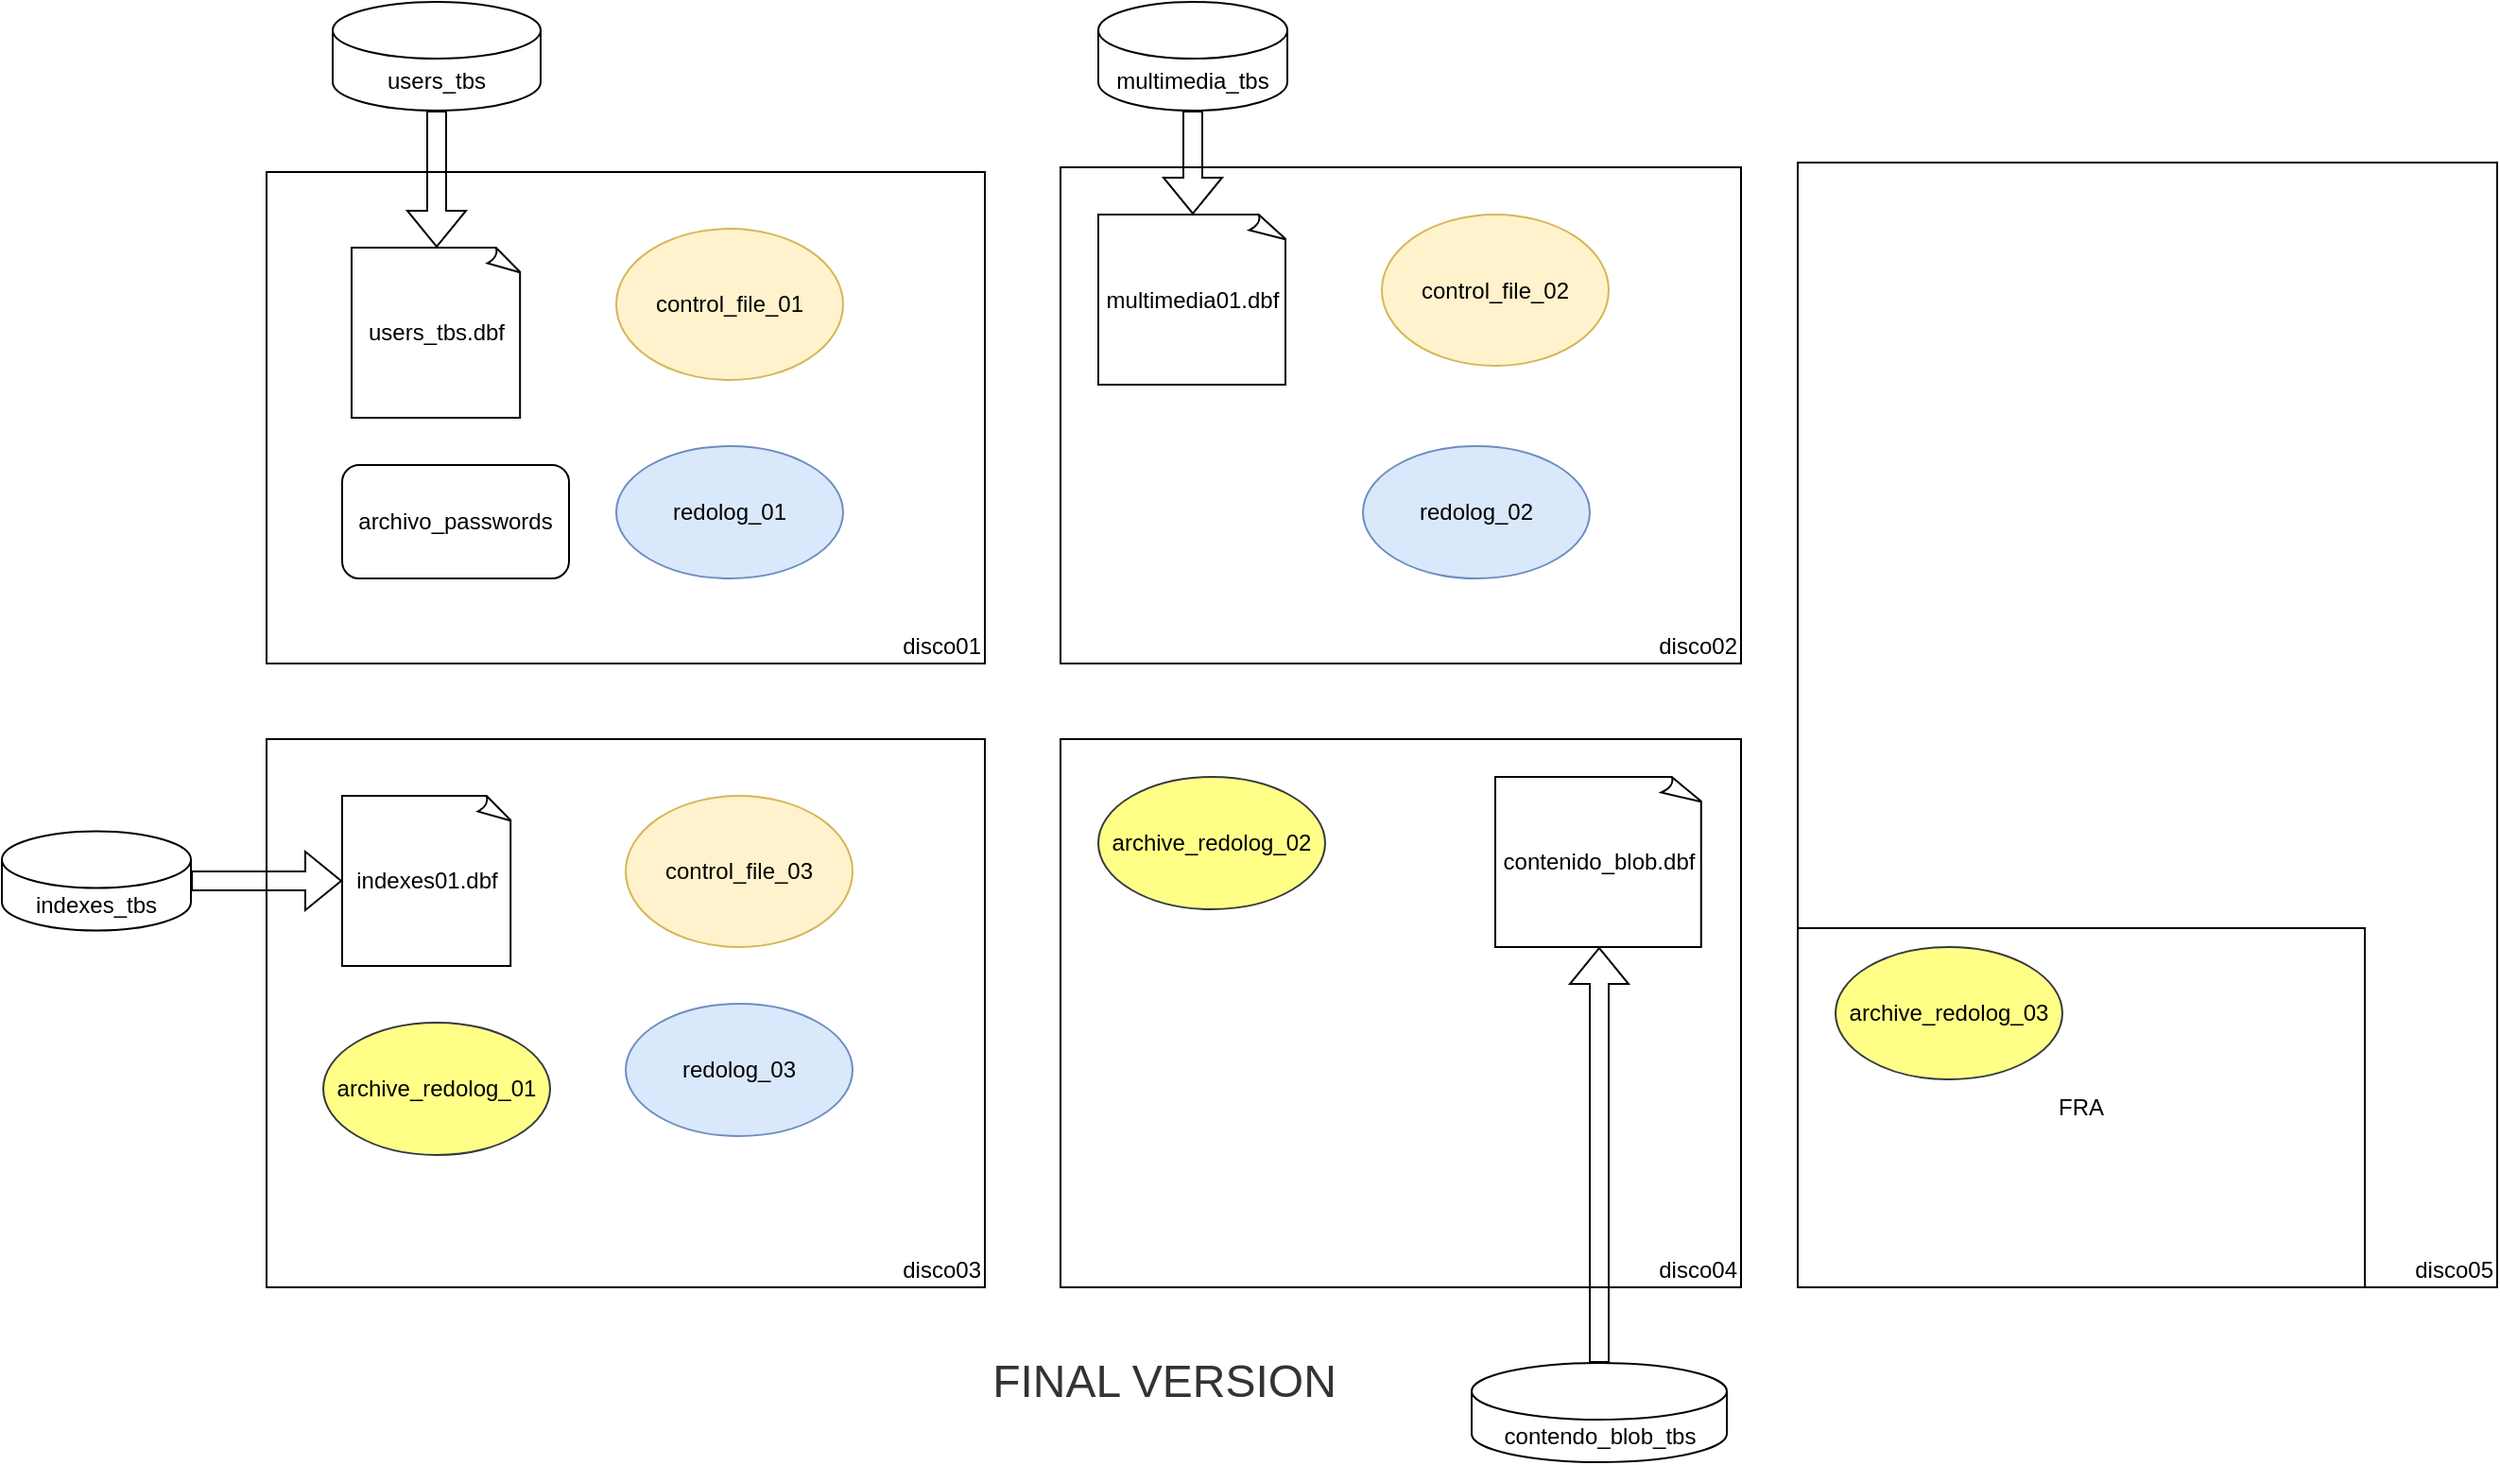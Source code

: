 <mxfile version="13.9.9" type="device" pages="3"><diagram id="PxIQEIhMFW6JZ4jFOx5J" name="version01"><mxGraphModel dx="1557" dy="940" grid="1" gridSize="10" guides="1" tooltips="1" connect="1" arrows="1" fold="1" page="1" pageScale="1" pageWidth="1100" pageHeight="850" math="0" shadow="0"><root><mxCell id="0"/><mxCell id="1" parent="0"/><mxCell id="UNYCbxPpqCHhzK2hQXHs-24" value="disco05" style="rounded=0;whiteSpace=wrap;html=1;align=right;verticalAlign=bottom;fillColor=none;" parent="1" vertex="1"><mxGeometry x="1000" y="165" width="370" height="595" as="geometry"/></mxCell><mxCell id="UNYCbxPpqCHhzK2hQXHs-36" value="FRA" style="rounded=0;whiteSpace=wrap;html=1;fillColor=none;align=center;" parent="1" vertex="1"><mxGeometry x="1000" y="570" width="300" height="190" as="geometry"/></mxCell><mxCell id="UNYCbxPpqCHhzK2hQXHs-18" value="disco02" style="rounded=0;whiteSpace=wrap;html=1;align=right;verticalAlign=bottom;fillColor=none;" parent="1" vertex="1"><mxGeometry x="610" y="167.5" width="360" height="262.5" as="geometry"/></mxCell><mxCell id="UNYCbxPpqCHhzK2hQXHs-19" value="disco03" style="rounded=0;whiteSpace=wrap;html=1;align=right;verticalAlign=bottom;fillColor=none;" parent="1" vertex="1"><mxGeometry x="190" y="470" width="380" height="290" as="geometry"/></mxCell><mxCell id="UNYCbxPpqCHhzK2hQXHs-17" value="disco01" style="rounded=0;whiteSpace=wrap;html=1;align=right;verticalAlign=bottom;fillColor=none;" parent="1" vertex="1"><mxGeometry x="190" y="170" width="380" height="260" as="geometry"/></mxCell><mxCell id="UNYCbxPpqCHhzK2hQXHs-39" style="edgeStyle=orthogonalEdgeStyle;shape=flexArrow;rounded=0;orthogonalLoop=1;jettySize=auto;html=1;endArrow=block;endFill=1;strokeWidth=1;" parent="1" source="UNYCbxPpqCHhzK2hQXHs-6" target="UNYCbxPpqCHhzK2hQXHs-8" edge="1"><mxGeometry relative="1" as="geometry"/></mxCell><mxCell id="UNYCbxPpqCHhzK2hQXHs-6" value="multimedia_tbs" style="shape=cylinder3;whiteSpace=wrap;html=1;boundedLbl=1;backgroundOutline=1;size=15;" parent="1" vertex="1"><mxGeometry x="630" y="80" width="100" height="57.5" as="geometry"/></mxCell><mxCell id="UNYCbxPpqCHhzK2hQXHs-8" value="multimedia01.dbf" style="whiteSpace=wrap;html=1;shape=mxgraph.basic.document" parent="1" vertex="1"><mxGeometry x="630" y="192.5" width="100" height="90" as="geometry"/></mxCell><mxCell id="UNYCbxPpqCHhzK2hQXHs-38" style="edgeStyle=orthogonalEdgeStyle;shape=flexArrow;rounded=0;orthogonalLoop=1;jettySize=auto;html=1;exitX=0.5;exitY=1;exitDx=0;exitDy=0;exitPerimeter=0;endArrow=block;endFill=1;strokeWidth=1;" parent="1" source="UNYCbxPpqCHhzK2hQXHs-10" target="UNYCbxPpqCHhzK2hQXHs-12" edge="1"><mxGeometry relative="1" as="geometry"/></mxCell><mxCell id="UNYCbxPpqCHhzK2hQXHs-10" value="users_tbs" style="shape=cylinder3;whiteSpace=wrap;html=1;boundedLbl=1;backgroundOutline=1;size=15;" parent="1" vertex="1"><mxGeometry x="225" y="80" width="110" height="57.5" as="geometry"/></mxCell><mxCell id="UNYCbxPpqCHhzK2hQXHs-12" value="users_tbs.dbf" style="whiteSpace=wrap;html=1;shape=mxgraph.basic.document" parent="1" vertex="1"><mxGeometry x="235" y="210" width="90" height="90" as="geometry"/></mxCell><mxCell id="UNYCbxPpqCHhzK2hQXHs-37" style="edgeStyle=orthogonalEdgeStyle;shape=flexArrow;rounded=0;orthogonalLoop=1;jettySize=auto;html=1;exitX=1;exitY=0.5;exitDx=0;exitDy=0;exitPerimeter=0;endArrow=block;endFill=1;strokeWidth=1;" parent="1" source="UNYCbxPpqCHhzK2hQXHs-13" target="UNYCbxPpqCHhzK2hQXHs-15" edge="1"><mxGeometry relative="1" as="geometry"/></mxCell><mxCell id="UNYCbxPpqCHhzK2hQXHs-13" value="indexes_tbs" style="shape=cylinder3;whiteSpace=wrap;html=1;boundedLbl=1;backgroundOutline=1;size=15;" parent="1" vertex="1"><mxGeometry x="50" y="518.75" width="100" height="52.5" as="geometry"/></mxCell><mxCell id="UNYCbxPpqCHhzK2hQXHs-15" value="indexes01.dbf" style="whiteSpace=wrap;html=1;shape=mxgraph.basic.document" parent="1" vertex="1"><mxGeometry x="230" y="500" width="90" height="90" as="geometry"/></mxCell><mxCell id="UNYCbxPpqCHhzK2hQXHs-23" value="disco04" style="rounded=0;whiteSpace=wrap;html=1;align=right;verticalAlign=bottom;fillColor=none;" parent="1" vertex="1"><mxGeometry x="610" y="470" width="360" height="290" as="geometry"/></mxCell><mxCell id="UNYCbxPpqCHhzK2hQXHs-25" value="control_file_01" style="ellipse;whiteSpace=wrap;html=1;fillColor=#fff2cc;align=center;strokeColor=#d6b656;" parent="1" vertex="1"><mxGeometry x="375" y="200" width="120" height="80" as="geometry"/></mxCell><mxCell id="UNYCbxPpqCHhzK2hQXHs-27" value="control_file_02" style="ellipse;whiteSpace=wrap;html=1;fillColor=#fff2cc;align=center;strokeColor=#d6b656;" parent="1" vertex="1"><mxGeometry x="780" y="192.5" width="120" height="80" as="geometry"/></mxCell><mxCell id="UNYCbxPpqCHhzK2hQXHs-28" value="control_file_03" style="ellipse;whiteSpace=wrap;html=1;fillColor=#fff2cc;align=center;strokeColor=#d6b656;" parent="1" vertex="1"><mxGeometry x="380" y="500" width="120" height="80" as="geometry"/></mxCell><mxCell id="UNYCbxPpqCHhzK2hQXHs-29" value="redolog_01" style="ellipse;whiteSpace=wrap;html=1;fillColor=#dae8fc;align=center;strokeColor=#6c8ebf;" parent="1" vertex="1"><mxGeometry x="375" y="315" width="120" height="70" as="geometry"/></mxCell><mxCell id="UNYCbxPpqCHhzK2hQXHs-30" value="redolog_02" style="ellipse;whiteSpace=wrap;html=1;fillColor=#dae8fc;align=center;strokeColor=#6c8ebf;" parent="1" vertex="1"><mxGeometry x="770" y="315" width="120" height="70" as="geometry"/></mxCell><mxCell id="UNYCbxPpqCHhzK2hQXHs-31" value="redolog_03" style="ellipse;whiteSpace=wrap;html=1;fillColor=#dae8fc;align=center;strokeColor=#6c8ebf;" parent="1" vertex="1"><mxGeometry x="380" y="610" width="120" height="70" as="geometry"/></mxCell><mxCell id="UNYCbxPpqCHhzK2hQXHs-32" value="archive_redolog_01" style="ellipse;whiteSpace=wrap;html=1;fillColor=#ffff88;align=center;strokeColor=#36393d;" parent="1" vertex="1"><mxGeometry x="220" y="620" width="120" height="70" as="geometry"/></mxCell><mxCell id="UNYCbxPpqCHhzK2hQXHs-33" value="archive_redolog_02" style="ellipse;whiteSpace=wrap;html=1;fillColor=#ffff88;align=center;strokeColor=#36393d;" parent="1" vertex="1"><mxGeometry x="630" y="490" width="120" height="70" as="geometry"/></mxCell><mxCell id="UNYCbxPpqCHhzK2hQXHs-34" value="archive_redolog_03" style="ellipse;whiteSpace=wrap;html=1;fillColor=#ffff88;align=center;strokeColor=#36393d;" parent="1" vertex="1"><mxGeometry x="1020" y="580" width="120" height="70" as="geometry"/></mxCell><mxCell id="UNYCbxPpqCHhzK2hQXHs-35" value="archivo_passwords" style="rounded=1;whiteSpace=wrap;html=1;fillColor=none;align=center;" parent="1" vertex="1"><mxGeometry x="230" y="325" width="120" height="60" as="geometry"/></mxCell><mxCell id="PRH6FIqDkn9cOXTm5ssI-1" value="FINAL VERSION" style="text;html=1;align=center;verticalAlign=middle;whiteSpace=wrap;rounded=0;fontColor=#333333;fontSize=24;" parent="1" vertex="1"><mxGeometry x="530" y="800" width="270" height="20" as="geometry"/></mxCell><mxCell id="nofCAEElUfJTqW6zMDZh-1" value="contenido_blob.dbf" style="whiteSpace=wrap;html=1;shape=mxgraph.basic.document" vertex="1" parent="1"><mxGeometry x="840" y="490" width="110" height="90" as="geometry"/></mxCell><mxCell id="nofCAEElUfJTqW6zMDZh-3" style="edgeStyle=orthogonalEdgeStyle;rounded=0;orthogonalLoop=1;jettySize=auto;html=1;entryX=0.5;entryY=1;entryDx=0;entryDy=0;entryPerimeter=0;endArrow=block;endFill=1;shape=flexArrow;" edge="1" parent="1" source="nofCAEElUfJTqW6zMDZh-2" target="nofCAEElUfJTqW6zMDZh-1"><mxGeometry relative="1" as="geometry"/></mxCell><mxCell id="nofCAEElUfJTqW6zMDZh-2" value="contendo_blob_tbs" style="shape=cylinder3;whiteSpace=wrap;html=1;boundedLbl=1;backgroundOutline=1;size=15;" vertex="1" parent="1"><mxGeometry x="827.5" y="800" width="135" height="52.5" as="geometry"/></mxCell></root></mxGraphModel></diagram><diagram name="version02" id="WxLSowdbg1oGGftuaa3s"><mxGraphModel dx="1817" dy="1097" grid="1" gridSize="10" guides="1" tooltips="1" connect="1" arrows="1" fold="1" page="1" pageScale="1" pageWidth="1100" pageHeight="850" math="0" shadow="0"><root><mxCell id="89qX1tSOn9JHI3plEcgu-0"/><mxCell id="89qX1tSOn9JHI3plEcgu-1" parent="89qX1tSOn9JHI3plEcgu-0"/><mxCell id="89qX1tSOn9JHI3plEcgu-2" value="disco05" style="rounded=0;whiteSpace=wrap;html=1;align=right;verticalAlign=bottom;fillColor=none;" parent="89qX1tSOn9JHI3plEcgu-1" vertex="1"><mxGeometry x="1030" y="470" width="360" height="290" as="geometry"/></mxCell><mxCell id="89qX1tSOn9JHI3plEcgu-3" value="FRA" style="rounded=0;whiteSpace=wrap;html=1;fillColor=none;align=center;" parent="89qX1tSOn9JHI3plEcgu-1" vertex="1"><mxGeometry x="1030" y="570" width="300" height="190" as="geometry"/></mxCell><mxCell id="89qX1tSOn9JHI3plEcgu-4" value="disco02" style="rounded=0;whiteSpace=wrap;html=1;align=right;verticalAlign=bottom;fillColor=none;" parent="89qX1tSOn9JHI3plEcgu-1" vertex="1"><mxGeometry x="1030" y="177.5" width="360" height="262.5" as="geometry"/></mxCell><mxCell id="89qX1tSOn9JHI3plEcgu-5" value="disco03" style="rounded=0;whiteSpace=wrap;html=1;align=right;verticalAlign=bottom;fillColor=none;" parent="89qX1tSOn9JHI3plEcgu-1" vertex="1"><mxGeometry x="190" y="470" width="380" height="290" as="geometry"/></mxCell><mxCell id="89qX1tSOn9JHI3plEcgu-6" value="disco01" style="rounded=0;whiteSpace=wrap;html=1;align=right;verticalAlign=bottom;fillColor=none;" parent="89qX1tSOn9JHI3plEcgu-1" vertex="1"><mxGeometry x="610" y="180" width="380" height="260" as="geometry"/></mxCell><mxCell id="89qX1tSOn9JHI3plEcgu-7" style="edgeStyle=orthogonalEdgeStyle;shape=flexArrow;rounded=0;orthogonalLoop=1;jettySize=auto;html=1;endArrow=block;endFill=1;strokeWidth=1;" parent="89qX1tSOn9JHI3plEcgu-1" source="89qX1tSOn9JHI3plEcgu-8" target="89qX1tSOn9JHI3plEcgu-9" edge="1"><mxGeometry relative="1" as="geometry"/></mxCell><mxCell id="89qX1tSOn9JHI3plEcgu-8" value="multimedia_tbs" style="shape=cylinder3;whiteSpace=wrap;html=1;boundedLbl=1;backgroundOutline=1;size=15;" parent="89qX1tSOn9JHI3plEcgu-1" vertex="1"><mxGeometry x="1050" y="90" width="100" height="57.5" as="geometry"/></mxCell><mxCell id="89qX1tSOn9JHI3plEcgu-9" value="multimedia01.dbf" style="whiteSpace=wrap;html=1;shape=mxgraph.basic.document" parent="89qX1tSOn9JHI3plEcgu-1" vertex="1"><mxGeometry x="1050" y="202.5" width="100" height="90" as="geometry"/></mxCell><mxCell id="89qX1tSOn9JHI3plEcgu-10" style="edgeStyle=orthogonalEdgeStyle;shape=flexArrow;rounded=0;orthogonalLoop=1;jettySize=auto;html=1;exitX=0.5;exitY=1;exitDx=0;exitDy=0;exitPerimeter=0;endArrow=block;endFill=1;strokeWidth=1;" parent="89qX1tSOn9JHI3plEcgu-1" source="89qX1tSOn9JHI3plEcgu-11" target="89qX1tSOn9JHI3plEcgu-12" edge="1"><mxGeometry relative="1" as="geometry"/></mxCell><mxCell id="89qX1tSOn9JHI3plEcgu-11" value="usuarios_tbs" style="shape=cylinder3;whiteSpace=wrap;html=1;boundedLbl=1;backgroundOutline=1;size=15;" parent="89qX1tSOn9JHI3plEcgu-1" vertex="1"><mxGeometry x="645" y="90" width="110" height="57.5" as="geometry"/></mxCell><mxCell id="89qX1tSOn9JHI3plEcgu-12" value="usuarios_tbs.dbf" style="whiteSpace=wrap;html=1;shape=mxgraph.basic.document" parent="89qX1tSOn9JHI3plEcgu-1" vertex="1"><mxGeometry x="655" y="220" width="90" height="90" as="geometry"/></mxCell><mxCell id="89qX1tSOn9JHI3plEcgu-13" style="edgeStyle=orthogonalEdgeStyle;shape=flexArrow;rounded=0;orthogonalLoop=1;jettySize=auto;html=1;exitX=1;exitY=0.5;exitDx=0;exitDy=0;exitPerimeter=0;endArrow=block;endFill=1;strokeWidth=1;" parent="89qX1tSOn9JHI3plEcgu-1" source="89qX1tSOn9JHI3plEcgu-14" target="89qX1tSOn9JHI3plEcgu-15" edge="1"><mxGeometry relative="1" as="geometry"/></mxCell><mxCell id="89qX1tSOn9JHI3plEcgu-14" value="indices_tbs" style="shape=cylinder3;whiteSpace=wrap;html=1;boundedLbl=1;backgroundOutline=1;size=15;" parent="89qX1tSOn9JHI3plEcgu-1" vertex="1"><mxGeometry x="50" y="518.75" width="100" height="52.5" as="geometry"/></mxCell><mxCell id="89qX1tSOn9JHI3plEcgu-15" value="indice_tbs.dbf" style="whiteSpace=wrap;html=1;shape=mxgraph.basic.document" parent="89qX1tSOn9JHI3plEcgu-1" vertex="1"><mxGeometry x="230" y="500" width="90" height="90" as="geometry"/></mxCell><mxCell id="89qX1tSOn9JHI3plEcgu-16" value="disco04" style="rounded=0;whiteSpace=wrap;html=1;align=right;verticalAlign=bottom;fillColor=none;" parent="89qX1tSOn9JHI3plEcgu-1" vertex="1"><mxGeometry x="610" y="470" width="380" height="290" as="geometry"/></mxCell><mxCell id="89qX1tSOn9JHI3plEcgu-17" value="control_file_01" style="ellipse;whiteSpace=wrap;html=1;fillColor=#fff2cc;align=center;strokeColor=#d6b656;" parent="89qX1tSOn9JHI3plEcgu-1" vertex="1"><mxGeometry x="795" y="210" width="120" height="80" as="geometry"/></mxCell><mxCell id="89qX1tSOn9JHI3plEcgu-18" value="control_file_02" style="ellipse;whiteSpace=wrap;html=1;fillColor=#fff2cc;align=center;strokeColor=#d6b656;" parent="89qX1tSOn9JHI3plEcgu-1" vertex="1"><mxGeometry x="1200" y="202.5" width="120" height="80" as="geometry"/></mxCell><mxCell id="89qX1tSOn9JHI3plEcgu-19" value="control_file_03" style="ellipse;whiteSpace=wrap;html=1;fillColor=#fff2cc;align=center;strokeColor=#d6b656;" parent="89qX1tSOn9JHI3plEcgu-1" vertex="1"><mxGeometry x="380" y="500" width="120" height="80" as="geometry"/></mxCell><mxCell id="89qX1tSOn9JHI3plEcgu-20" value="redolog_01" style="ellipse;whiteSpace=wrap;html=1;fillColor=#dae8fc;align=center;strokeColor=#6c8ebf;" parent="89qX1tSOn9JHI3plEcgu-1" vertex="1"><mxGeometry x="795" y="325" width="120" height="70" as="geometry"/></mxCell><mxCell id="89qX1tSOn9JHI3plEcgu-21" value="redolog_02" style="ellipse;whiteSpace=wrap;html=1;fillColor=#dae8fc;align=center;strokeColor=#6c8ebf;" parent="89qX1tSOn9JHI3plEcgu-1" vertex="1"><mxGeometry x="1190" y="325" width="120" height="70" as="geometry"/></mxCell><mxCell id="89qX1tSOn9JHI3plEcgu-22" value="redolog_03" style="ellipse;whiteSpace=wrap;html=1;fillColor=#dae8fc;align=center;strokeColor=#6c8ebf;" parent="89qX1tSOn9JHI3plEcgu-1" vertex="1"><mxGeometry x="380" y="610" width="120" height="70" as="geometry"/></mxCell><mxCell id="89qX1tSOn9JHI3plEcgu-23" value="archive_redolog_01" style="ellipse;whiteSpace=wrap;html=1;fillColor=#ffff88;align=center;strokeColor=#36393d;" parent="89qX1tSOn9JHI3plEcgu-1" vertex="1"><mxGeometry x="220" y="620" width="120" height="70" as="geometry"/></mxCell><mxCell id="89qX1tSOn9JHI3plEcgu-24" value="archive_redolog_02" style="ellipse;whiteSpace=wrap;html=1;fillColor=#ffff88;align=center;strokeColor=#36393d;" parent="89qX1tSOn9JHI3plEcgu-1" vertex="1"><mxGeometry x="630" y="490" width="120" height="70" as="geometry"/></mxCell><mxCell id="89qX1tSOn9JHI3plEcgu-25" value="archive_redolog_03" style="ellipse;whiteSpace=wrap;html=1;fillColor=#ffff88;align=center;strokeColor=#36393d;" parent="89qX1tSOn9JHI3plEcgu-1" vertex="1"><mxGeometry x="1050" y="580" width="120" height="70" as="geometry"/></mxCell><mxCell id="89qX1tSOn9JHI3plEcgu-26" value="archivo_passwords" style="rounded=1;whiteSpace=wrap;html=1;fillColor=none;align=center;" parent="89qX1tSOn9JHI3plEcgu-1" vertex="1"><mxGeometry x="350" y="350" width="120" height="60" as="geometry"/></mxCell><mxCell id="89qX1tSOn9JHI3plEcgu-27" value="disco00" style="rounded=0;whiteSpace=wrap;html=1;align=right;verticalAlign=bottom;fillColor=none;" parent="89qX1tSOn9JHI3plEcgu-1" vertex="1"><mxGeometry x="190" y="180" width="380" height="257.5" as="geometry"/></mxCell><mxCell id="89qX1tSOn9JHI3plEcgu-29" value="undo_tbs.dbf" style="whiteSpace=wrap;html=1;shape=mxgraph.basic.document" parent="89qX1tSOn9JHI3plEcgu-1" vertex="1"><mxGeometry x="210" y="205" width="90" height="90" as="geometry"/></mxCell><mxCell id="89qX1tSOn9JHI3plEcgu-30" value="system_tbs.dbf" style="whiteSpace=wrap;html=1;shape=mxgraph.basic.document" parent="89qX1tSOn9JHI3plEcgu-1" vertex="1"><mxGeometry x="310" y="205" width="90" height="90" as="geometry"/></mxCell><mxCell id="89qX1tSOn9JHI3plEcgu-32" value="Diccionario de datos" style="rounded=0;whiteSpace=wrap;html=1;fillColor=none;align=center;" parent="89qX1tSOn9JHI3plEcgu-1" vertex="1"><mxGeometry x="215" y="350" width="120" height="60" as="geometry"/></mxCell></root></mxGraphModel></diagram><diagram name="version03" id="ANzdDyM7y88wnFwYMlcl"><mxGraphModel dx="1557" dy="940" grid="1" gridSize="10" guides="1" tooltips="1" connect="1" arrows="1" fold="1" page="1" pageScale="1" pageWidth="1100" pageHeight="850" math="0" shadow="0"><root><mxCell id="luVGnfCcjjNWgRS3kBxC-0"/><mxCell id="luVGnfCcjjNWgRS3kBxC-1" parent="luVGnfCcjjNWgRS3kBxC-0"/><mxCell id="luVGnfCcjjNWgRS3kBxC-27" value="disco00" style="rounded=0;whiteSpace=wrap;html=1;align=right;verticalAlign=bottom;fillColor=none;" parent="luVGnfCcjjNWgRS3kBxC-1" vertex="1"><mxGeometry x="190" y="180" width="380" height="257.5" as="geometry"/></mxCell><mxCell id="luVGnfCcjjNWgRS3kBxC-2" value="disco05" style="rounded=0;whiteSpace=wrap;html=1;align=right;verticalAlign=bottom;fillColor=none;" parent="luVGnfCcjjNWgRS3kBxC-1" vertex="1"><mxGeometry x="1030" y="470" width="360" height="290" as="geometry"/></mxCell><mxCell id="luVGnfCcjjNWgRS3kBxC-3" value="FRA" style="rounded=0;whiteSpace=wrap;html=1;fillColor=none;align=center;" parent="luVGnfCcjjNWgRS3kBxC-1" vertex="1"><mxGeometry x="1030" y="570" width="300" height="190" as="geometry"/></mxCell><mxCell id="luVGnfCcjjNWgRS3kBxC-4" value="disco02" style="rounded=0;whiteSpace=wrap;html=1;align=right;verticalAlign=bottom;fillColor=none;" parent="luVGnfCcjjNWgRS3kBxC-1" vertex="1"><mxGeometry x="1030" y="177.5" width="360" height="262.5" as="geometry"/></mxCell><mxCell id="luVGnfCcjjNWgRS3kBxC-5" value="disco03" style="rounded=0;whiteSpace=wrap;html=1;align=right;verticalAlign=bottom;fillColor=none;" parent="luVGnfCcjjNWgRS3kBxC-1" vertex="1"><mxGeometry x="190" y="470" width="380" height="290" as="geometry"/></mxCell><mxCell id="luVGnfCcjjNWgRS3kBxC-6" value="disco01" style="rounded=0;whiteSpace=wrap;html=1;align=right;verticalAlign=bottom;fillColor=none;" parent="luVGnfCcjjNWgRS3kBxC-1" vertex="1"><mxGeometry x="610" y="180" width="380" height="260" as="geometry"/></mxCell><mxCell id="luVGnfCcjjNWgRS3kBxC-7" style="edgeStyle=orthogonalEdgeStyle;shape=flexArrow;rounded=0;orthogonalLoop=1;jettySize=auto;html=1;endArrow=block;endFill=1;strokeWidth=1;" parent="luVGnfCcjjNWgRS3kBxC-1" source="luVGnfCcjjNWgRS3kBxC-8" target="luVGnfCcjjNWgRS3kBxC-9" edge="1"><mxGeometry relative="1" as="geometry"/></mxCell><mxCell id="luVGnfCcjjNWgRS3kBxC-8" value="multimedia_tbs" style="shape=cylinder3;whiteSpace=wrap;html=1;boundedLbl=1;backgroundOutline=1;size=15;" parent="luVGnfCcjjNWgRS3kBxC-1" vertex="1"><mxGeometry x="1050" y="90" width="100" height="57.5" as="geometry"/></mxCell><mxCell id="luVGnfCcjjNWgRS3kBxC-9" value="multimedia01.dbf" style="whiteSpace=wrap;html=1;shape=mxgraph.basic.document" parent="luVGnfCcjjNWgRS3kBxC-1" vertex="1"><mxGeometry x="1050" y="202.5" width="100" height="90" as="geometry"/></mxCell><mxCell id="luVGnfCcjjNWgRS3kBxC-10" style="edgeStyle=orthogonalEdgeStyle;shape=flexArrow;rounded=0;orthogonalLoop=1;jettySize=auto;html=1;exitX=0.5;exitY=1;exitDx=0;exitDy=0;exitPerimeter=0;endArrow=block;endFill=1;strokeWidth=1;" parent="luVGnfCcjjNWgRS3kBxC-1" source="luVGnfCcjjNWgRS3kBxC-11" target="luVGnfCcjjNWgRS3kBxC-12" edge="1"><mxGeometry relative="1" as="geometry"/></mxCell><mxCell id="luVGnfCcjjNWgRS3kBxC-11" value="usuarios_tbs" style="shape=cylinder3;whiteSpace=wrap;html=1;boundedLbl=1;backgroundOutline=1;size=15;" parent="luVGnfCcjjNWgRS3kBxC-1" vertex="1"><mxGeometry x="645" y="90" width="110" height="57.5" as="geometry"/></mxCell><mxCell id="luVGnfCcjjNWgRS3kBxC-12" value="usuarios_tbs.dbf" style="whiteSpace=wrap;html=1;shape=mxgraph.basic.document" parent="luVGnfCcjjNWgRS3kBxC-1" vertex="1"><mxGeometry x="655" y="220" width="90" height="90" as="geometry"/></mxCell><mxCell id="luVGnfCcjjNWgRS3kBxC-13" style="edgeStyle=orthogonalEdgeStyle;shape=flexArrow;rounded=0;orthogonalLoop=1;jettySize=auto;html=1;exitX=1;exitY=0.5;exitDx=0;exitDy=0;exitPerimeter=0;endArrow=block;endFill=1;strokeWidth=1;" parent="luVGnfCcjjNWgRS3kBxC-1" source="luVGnfCcjjNWgRS3kBxC-14" target="luVGnfCcjjNWgRS3kBxC-15" edge="1"><mxGeometry relative="1" as="geometry"/></mxCell><mxCell id="luVGnfCcjjNWgRS3kBxC-14" value="indices_tbs" style="shape=cylinder3;whiteSpace=wrap;html=1;boundedLbl=1;backgroundOutline=1;size=15;" parent="luVGnfCcjjNWgRS3kBxC-1" vertex="1"><mxGeometry x="50" y="518.75" width="100" height="52.5" as="geometry"/></mxCell><mxCell id="luVGnfCcjjNWgRS3kBxC-15" value="indice_tbs.dbf" style="whiteSpace=wrap;html=1;shape=mxgraph.basic.document" parent="luVGnfCcjjNWgRS3kBxC-1" vertex="1"><mxGeometry x="230" y="500" width="90" height="90" as="geometry"/></mxCell><mxCell id="luVGnfCcjjNWgRS3kBxC-16" value="disco04" style="rounded=0;whiteSpace=wrap;html=1;align=right;verticalAlign=bottom;fillColor=none;" parent="luVGnfCcjjNWgRS3kBxC-1" vertex="1"><mxGeometry x="610" y="470" width="380" height="290" as="geometry"/></mxCell><mxCell id="luVGnfCcjjNWgRS3kBxC-17" value="control_file_01" style="ellipse;whiteSpace=wrap;html=1;fillColor=#fff2cc;align=center;strokeColor=#d6b656;" parent="luVGnfCcjjNWgRS3kBxC-1" vertex="1"><mxGeometry x="430" y="205" width="120" height="80" as="geometry"/></mxCell><mxCell id="luVGnfCcjjNWgRS3kBxC-18" value="control_file_02" style="ellipse;whiteSpace=wrap;html=1;fillColor=#fff2cc;align=center;strokeColor=#d6b656;" parent="luVGnfCcjjNWgRS3kBxC-1" vertex="1"><mxGeometry x="850" y="190" width="120" height="80" as="geometry"/></mxCell><mxCell id="luVGnfCcjjNWgRS3kBxC-19" value="control_file_03" style="ellipse;whiteSpace=wrap;html=1;fillColor=#fff2cc;align=center;strokeColor=#d6b656;" parent="luVGnfCcjjNWgRS3kBxC-1" vertex="1"><mxGeometry x="1040" y="305" width="120" height="80" as="geometry"/></mxCell><mxCell id="luVGnfCcjjNWgRS3kBxC-20" value="redolog_01" style="ellipse;whiteSpace=wrap;html=1;fillColor=#dae8fc;align=center;strokeColor=#6c8ebf;" parent="luVGnfCcjjNWgRS3kBxC-1" vertex="1"><mxGeometry x="430" y="310" width="120" height="70" as="geometry"/></mxCell><mxCell id="luVGnfCcjjNWgRS3kBxC-21" value="redolog_02" style="ellipse;whiteSpace=wrap;html=1;fillColor=#dae8fc;align=center;strokeColor=#6c8ebf;" parent="luVGnfCcjjNWgRS3kBxC-1" vertex="1"><mxGeometry x="850" y="292.5" width="120" height="70" as="geometry"/></mxCell><mxCell id="luVGnfCcjjNWgRS3kBxC-22" value="redolog_03" style="ellipse;whiteSpace=wrap;html=1;fillColor=#dae8fc;align=center;strokeColor=#6c8ebf;" parent="luVGnfCcjjNWgRS3kBxC-1" vertex="1"><mxGeometry x="1190" y="202.5" width="120" height="70" as="geometry"/></mxCell><mxCell id="luVGnfCcjjNWgRS3kBxC-23" value="archive_redolog_01" style="ellipse;whiteSpace=wrap;html=1;fillColor=#ffff88;align=center;strokeColor=#36393d;" parent="luVGnfCcjjNWgRS3kBxC-1" vertex="1"><mxGeometry x="350" y="490" width="120" height="70" as="geometry"/></mxCell><mxCell id="luVGnfCcjjNWgRS3kBxC-24" value="archive_redolog_02" style="ellipse;whiteSpace=wrap;html=1;fillColor=#ffff88;align=center;strokeColor=#36393d;" parent="luVGnfCcjjNWgRS3kBxC-1" vertex="1"><mxGeometry x="620" y="490" width="120" height="70" as="geometry"/></mxCell><mxCell id="luVGnfCcjjNWgRS3kBxC-25" value="archive_redolog_03" style="ellipse;whiteSpace=wrap;html=1;fillColor=#ffff88;align=center;strokeColor=#36393d;" parent="luVGnfCcjjNWgRS3kBxC-1" vertex="1"><mxGeometry x="1050" y="580" width="120" height="70" as="geometry"/></mxCell><mxCell id="luVGnfCcjjNWgRS3kBxC-26" value="archivo passwords" style="rounded=1;whiteSpace=wrap;html=1;fillColor=none;align=center;" parent="luVGnfCcjjNWgRS3kBxC-1" vertex="1"><mxGeometry x="315" y="335" width="80" height="75" as="geometry"/></mxCell><mxCell id="luVGnfCcjjNWgRS3kBxC-28" value="undo_tbs.dbf" style="whiteSpace=wrap;html=1;shape=mxgraph.basic.document" parent="luVGnfCcjjNWgRS3kBxC-1" vertex="1"><mxGeometry x="210" y="205" width="90" height="90" as="geometry"/></mxCell><mxCell id="luVGnfCcjjNWgRS3kBxC-29" value="system_tbs.dbf" style="whiteSpace=wrap;html=1;shape=mxgraph.basic.document" parent="luVGnfCcjjNWgRS3kBxC-1" vertex="1"><mxGeometry x="310" y="205" width="90" height="90" as="geometry"/></mxCell><mxCell id="luVGnfCcjjNWgRS3kBxC-30" value="Diccionario de datos" style="rounded=0;whiteSpace=wrap;html=1;fillColor=none;align=center;" parent="luVGnfCcjjNWgRS3kBxC-1" vertex="1"><mxGeometry x="217.5" y="350" width="75" height="60" as="geometry"/></mxCell></root></mxGraphModel></diagram></mxfile>